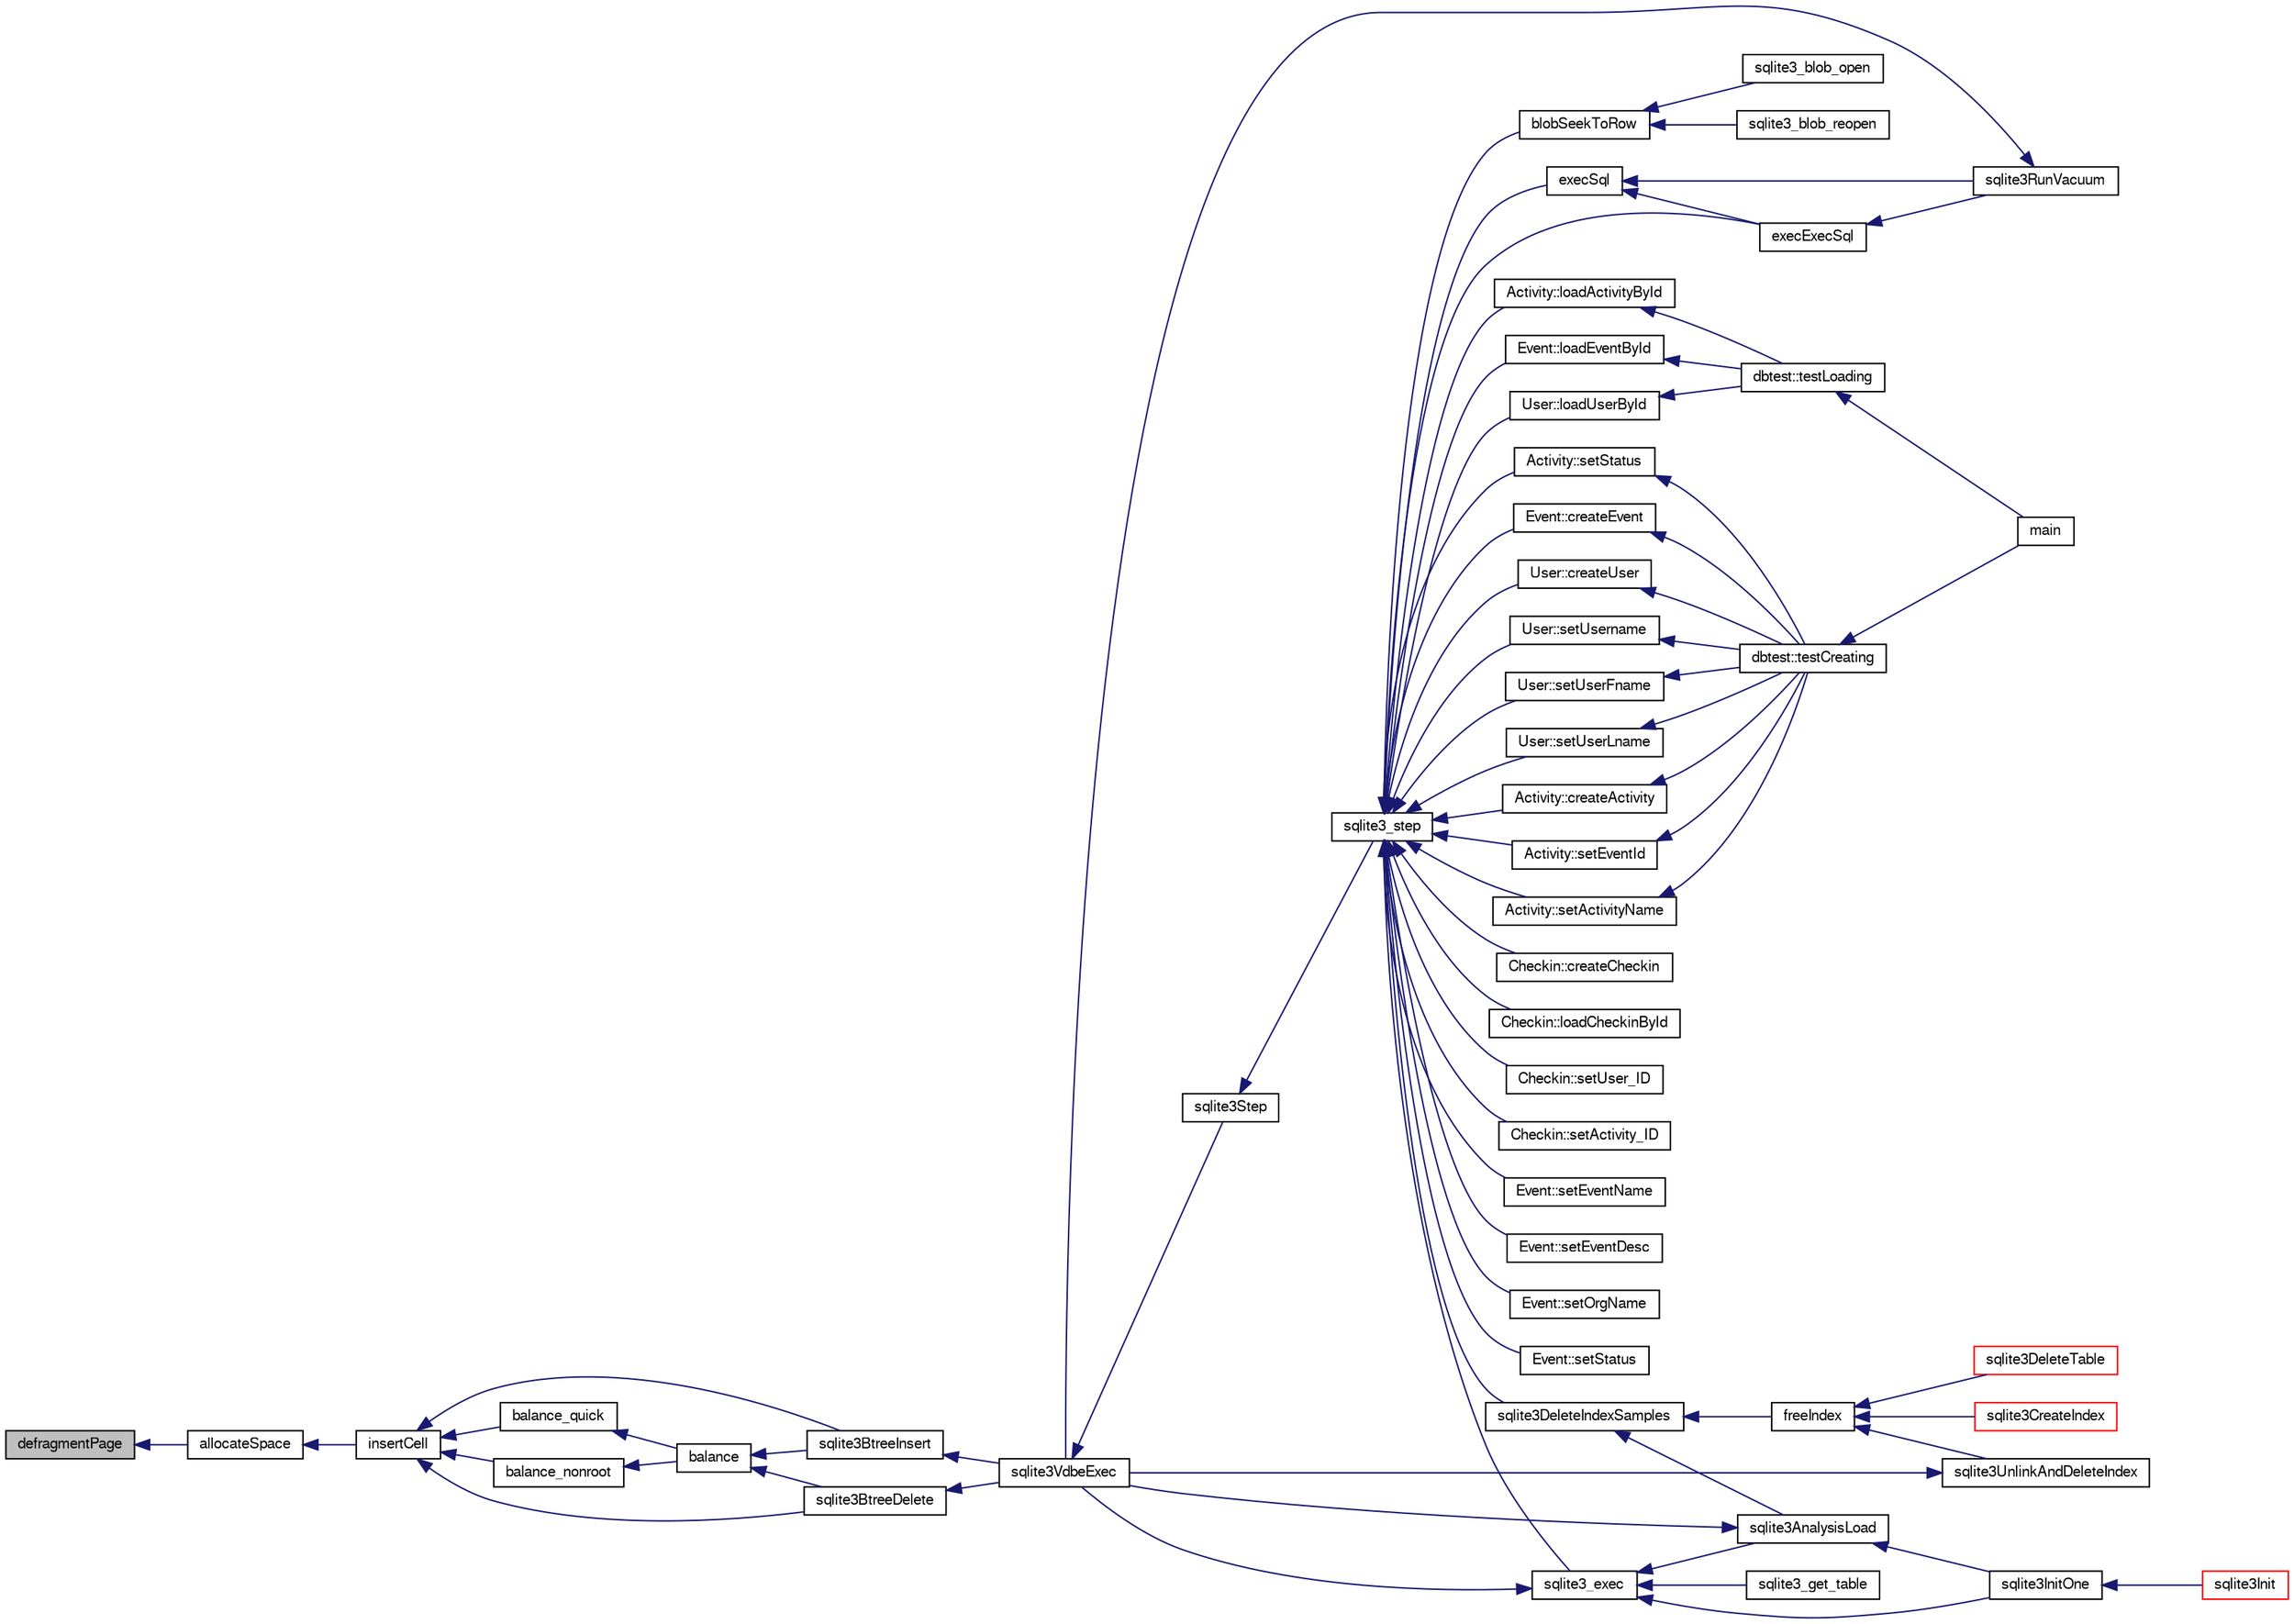 digraph "defragmentPage"
{
  edge [fontname="FreeSans",fontsize="10",labelfontname="FreeSans",labelfontsize="10"];
  node [fontname="FreeSans",fontsize="10",shape=record];
  rankdir="LR";
  Node85741 [label="defragmentPage",height=0.2,width=0.4,color="black", fillcolor="grey75", style="filled", fontcolor="black"];
  Node85741 -> Node85742 [dir="back",color="midnightblue",fontsize="10",style="solid",fontname="FreeSans"];
  Node85742 [label="allocateSpace",height=0.2,width=0.4,color="black", fillcolor="white", style="filled",URL="$sqlite3_8c.html#aa8fd260df51cfdf9caf212ff7106b4fe"];
  Node85742 -> Node85743 [dir="back",color="midnightblue",fontsize="10",style="solid",fontname="FreeSans"];
  Node85743 [label="insertCell",height=0.2,width=0.4,color="black", fillcolor="white", style="filled",URL="$sqlite3_8c.html#a16d3a955fe59894c541d500ddf92d7c0"];
  Node85743 -> Node85744 [dir="back",color="midnightblue",fontsize="10",style="solid",fontname="FreeSans"];
  Node85744 [label="balance_quick",height=0.2,width=0.4,color="black", fillcolor="white", style="filled",URL="$sqlite3_8c.html#a92f1869a02b8b9196e5ea7ed2e61c328"];
  Node85744 -> Node85745 [dir="back",color="midnightblue",fontsize="10",style="solid",fontname="FreeSans"];
  Node85745 [label="balance",height=0.2,width=0.4,color="black", fillcolor="white", style="filled",URL="$sqlite3_8c.html#a173f7c872fb68ccd3a20440d640b66c7"];
  Node85745 -> Node85746 [dir="back",color="midnightblue",fontsize="10",style="solid",fontname="FreeSans"];
  Node85746 [label="sqlite3BtreeInsert",height=0.2,width=0.4,color="black", fillcolor="white", style="filled",URL="$sqlite3_8c.html#aa6c6b68ed28d38984e5fa329794d7f02"];
  Node85746 -> Node85747 [dir="back",color="midnightblue",fontsize="10",style="solid",fontname="FreeSans"];
  Node85747 [label="sqlite3VdbeExec",height=0.2,width=0.4,color="black", fillcolor="white", style="filled",URL="$sqlite3_8c.html#a8ce40a614bdc56719c4d642b1e4dfb21"];
  Node85747 -> Node85748 [dir="back",color="midnightblue",fontsize="10",style="solid",fontname="FreeSans"];
  Node85748 [label="sqlite3Step",height=0.2,width=0.4,color="black", fillcolor="white", style="filled",URL="$sqlite3_8c.html#a3f2872e873e2758a4beedad1d5113554"];
  Node85748 -> Node85749 [dir="back",color="midnightblue",fontsize="10",style="solid",fontname="FreeSans"];
  Node85749 [label="sqlite3_step",height=0.2,width=0.4,color="black", fillcolor="white", style="filled",URL="$sqlite3_8h.html#ac1e491ce36b7471eb28387f7d3c74334"];
  Node85749 -> Node85750 [dir="back",color="midnightblue",fontsize="10",style="solid",fontname="FreeSans"];
  Node85750 [label="Activity::createActivity",height=0.2,width=0.4,color="black", fillcolor="white", style="filled",URL="$classActivity.html#a813cc5e52c14ab49b39014c134e3425b"];
  Node85750 -> Node85751 [dir="back",color="midnightblue",fontsize="10",style="solid",fontname="FreeSans"];
  Node85751 [label="dbtest::testCreating",height=0.2,width=0.4,color="black", fillcolor="white", style="filled",URL="$classdbtest.html#a8193e88a7df657069c8a6bd09c8243b7"];
  Node85751 -> Node85752 [dir="back",color="midnightblue",fontsize="10",style="solid",fontname="FreeSans"];
  Node85752 [label="main",height=0.2,width=0.4,color="black", fillcolor="white", style="filled",URL="$test_8cpp.html#ae66f6b31b5ad750f1fe042a706a4e3d4"];
  Node85749 -> Node85753 [dir="back",color="midnightblue",fontsize="10",style="solid",fontname="FreeSans"];
  Node85753 [label="Activity::loadActivityById",height=0.2,width=0.4,color="black", fillcolor="white", style="filled",URL="$classActivity.html#abe4ffb4f08a47212ebf9013259d9e7fd"];
  Node85753 -> Node85754 [dir="back",color="midnightblue",fontsize="10",style="solid",fontname="FreeSans"];
  Node85754 [label="dbtest::testLoading",height=0.2,width=0.4,color="black", fillcolor="white", style="filled",URL="$classdbtest.html#a6f98d82a2c8e2b9040848763504ddae1"];
  Node85754 -> Node85752 [dir="back",color="midnightblue",fontsize="10",style="solid",fontname="FreeSans"];
  Node85749 -> Node85755 [dir="back",color="midnightblue",fontsize="10",style="solid",fontname="FreeSans"];
  Node85755 [label="Activity::setEventId",height=0.2,width=0.4,color="black", fillcolor="white", style="filled",URL="$classActivity.html#adb1d0fd0d08f473e068f0a4086bfa9ca"];
  Node85755 -> Node85751 [dir="back",color="midnightblue",fontsize="10",style="solid",fontname="FreeSans"];
  Node85749 -> Node85756 [dir="back",color="midnightblue",fontsize="10",style="solid",fontname="FreeSans"];
  Node85756 [label="Activity::setActivityName",height=0.2,width=0.4,color="black", fillcolor="white", style="filled",URL="$classActivity.html#a62dc3737b33915a36086f9dd26d16a81"];
  Node85756 -> Node85751 [dir="back",color="midnightblue",fontsize="10",style="solid",fontname="FreeSans"];
  Node85749 -> Node85757 [dir="back",color="midnightblue",fontsize="10",style="solid",fontname="FreeSans"];
  Node85757 [label="Activity::setStatus",height=0.2,width=0.4,color="black", fillcolor="white", style="filled",URL="$classActivity.html#af618135a7738f4d2a7ee147a8ef912ea"];
  Node85757 -> Node85751 [dir="back",color="midnightblue",fontsize="10",style="solid",fontname="FreeSans"];
  Node85749 -> Node85758 [dir="back",color="midnightblue",fontsize="10",style="solid",fontname="FreeSans"];
  Node85758 [label="Checkin::createCheckin",height=0.2,width=0.4,color="black", fillcolor="white", style="filled",URL="$classCheckin.html#a4e40acdf7fff0e607f6de4f24f3a163c"];
  Node85749 -> Node85759 [dir="back",color="midnightblue",fontsize="10",style="solid",fontname="FreeSans"];
  Node85759 [label="Checkin::loadCheckinById",height=0.2,width=0.4,color="black", fillcolor="white", style="filled",URL="$classCheckin.html#a3461f70ea6c68475225f2a07f78a21e0"];
  Node85749 -> Node85760 [dir="back",color="midnightblue",fontsize="10",style="solid",fontname="FreeSans"];
  Node85760 [label="Checkin::setUser_ID",height=0.2,width=0.4,color="black", fillcolor="white", style="filled",URL="$classCheckin.html#a76ab640f4f912876dbebf183db5359c6"];
  Node85749 -> Node85761 [dir="back",color="midnightblue",fontsize="10",style="solid",fontname="FreeSans"];
  Node85761 [label="Checkin::setActivity_ID",height=0.2,width=0.4,color="black", fillcolor="white", style="filled",URL="$classCheckin.html#ab2ff3ec2604ec73a42af25874a00b232"];
  Node85749 -> Node85762 [dir="back",color="midnightblue",fontsize="10",style="solid",fontname="FreeSans"];
  Node85762 [label="Event::createEvent",height=0.2,width=0.4,color="black", fillcolor="white", style="filled",URL="$classEvent.html#a77adb9f4a46ffb32c2d931f0691f5903"];
  Node85762 -> Node85751 [dir="back",color="midnightblue",fontsize="10",style="solid",fontname="FreeSans"];
  Node85749 -> Node85763 [dir="back",color="midnightblue",fontsize="10",style="solid",fontname="FreeSans"];
  Node85763 [label="Event::loadEventById",height=0.2,width=0.4,color="black", fillcolor="white", style="filled",URL="$classEvent.html#afa66cea33f722dbeecb69cc98fdea055"];
  Node85763 -> Node85754 [dir="back",color="midnightblue",fontsize="10",style="solid",fontname="FreeSans"];
  Node85749 -> Node85764 [dir="back",color="midnightblue",fontsize="10",style="solid",fontname="FreeSans"];
  Node85764 [label="Event::setEventName",height=0.2,width=0.4,color="black", fillcolor="white", style="filled",URL="$classEvent.html#a10596b6ca077df05184e30d62b08729d"];
  Node85749 -> Node85765 [dir="back",color="midnightblue",fontsize="10",style="solid",fontname="FreeSans"];
  Node85765 [label="Event::setEventDesc",height=0.2,width=0.4,color="black", fillcolor="white", style="filled",URL="$classEvent.html#ae36b8377dcae792f1c5c4726024c981b"];
  Node85749 -> Node85766 [dir="back",color="midnightblue",fontsize="10",style="solid",fontname="FreeSans"];
  Node85766 [label="Event::setOrgName",height=0.2,width=0.4,color="black", fillcolor="white", style="filled",URL="$classEvent.html#a19aac0f776bd764563a54977656cf680"];
  Node85749 -> Node85767 [dir="back",color="midnightblue",fontsize="10",style="solid",fontname="FreeSans"];
  Node85767 [label="Event::setStatus",height=0.2,width=0.4,color="black", fillcolor="white", style="filled",URL="$classEvent.html#ab0a6b9285af0f4172eb841e2b80f8972"];
  Node85749 -> Node85768 [dir="back",color="midnightblue",fontsize="10",style="solid",fontname="FreeSans"];
  Node85768 [label="blobSeekToRow",height=0.2,width=0.4,color="black", fillcolor="white", style="filled",URL="$sqlite3_8c.html#afff57e13332b98c8a44a7cebe38962ab"];
  Node85768 -> Node85769 [dir="back",color="midnightblue",fontsize="10",style="solid",fontname="FreeSans"];
  Node85769 [label="sqlite3_blob_open",height=0.2,width=0.4,color="black", fillcolor="white", style="filled",URL="$sqlite3_8h.html#adb8ad839a5bdd62a43785132bc7dd518"];
  Node85768 -> Node85770 [dir="back",color="midnightblue",fontsize="10",style="solid",fontname="FreeSans"];
  Node85770 [label="sqlite3_blob_reopen",height=0.2,width=0.4,color="black", fillcolor="white", style="filled",URL="$sqlite3_8h.html#abc77c24fdc0150138490359a94360f7e"];
  Node85749 -> Node85771 [dir="back",color="midnightblue",fontsize="10",style="solid",fontname="FreeSans"];
  Node85771 [label="sqlite3DeleteIndexSamples",height=0.2,width=0.4,color="black", fillcolor="white", style="filled",URL="$sqlite3_8c.html#aaeda0302fbf61397ec009f65bed047ef"];
  Node85771 -> Node85772 [dir="back",color="midnightblue",fontsize="10",style="solid",fontname="FreeSans"];
  Node85772 [label="sqlite3AnalysisLoad",height=0.2,width=0.4,color="black", fillcolor="white", style="filled",URL="$sqlite3_8c.html#a48a2301c27e1d3d68708b9b8761b5a01"];
  Node85772 -> Node85747 [dir="back",color="midnightblue",fontsize="10",style="solid",fontname="FreeSans"];
  Node85772 -> Node85773 [dir="back",color="midnightblue",fontsize="10",style="solid",fontname="FreeSans"];
  Node85773 [label="sqlite3InitOne",height=0.2,width=0.4,color="black", fillcolor="white", style="filled",URL="$sqlite3_8c.html#ac4318b25df65269906b0379251fe9b85"];
  Node85773 -> Node85774 [dir="back",color="midnightblue",fontsize="10",style="solid",fontname="FreeSans"];
  Node85774 [label="sqlite3Init",height=0.2,width=0.4,color="red", fillcolor="white", style="filled",URL="$sqlite3_8c.html#aed74e3dc765631a833f522f425ff5a48"];
  Node85771 -> Node85874 [dir="back",color="midnightblue",fontsize="10",style="solid",fontname="FreeSans"];
  Node85874 [label="freeIndex",height=0.2,width=0.4,color="black", fillcolor="white", style="filled",URL="$sqlite3_8c.html#a00907c99c18d5bcb9d0b38c077146c31"];
  Node85874 -> Node85875 [dir="back",color="midnightblue",fontsize="10",style="solid",fontname="FreeSans"];
  Node85875 [label="sqlite3UnlinkAndDeleteIndex",height=0.2,width=0.4,color="black", fillcolor="white", style="filled",URL="$sqlite3_8c.html#a889f2dcb438c56db37a6d61e9f25e244"];
  Node85875 -> Node85747 [dir="back",color="midnightblue",fontsize="10",style="solid",fontname="FreeSans"];
  Node85874 -> Node85876 [dir="back",color="midnightblue",fontsize="10",style="solid",fontname="FreeSans"];
  Node85876 [label="sqlite3DeleteTable",height=0.2,width=0.4,color="red", fillcolor="white", style="filled",URL="$sqlite3_8c.html#a7fd3d507375a381a3807f92735318973"];
  Node85874 -> Node85786 [dir="back",color="midnightblue",fontsize="10",style="solid",fontname="FreeSans"];
  Node85786 [label="sqlite3CreateIndex",height=0.2,width=0.4,color="red", fillcolor="white", style="filled",URL="$sqlite3_8c.html#a8dbe5e590ab6c58a8c45f34f7c81e825"];
  Node85749 -> Node85940 [dir="back",color="midnightblue",fontsize="10",style="solid",fontname="FreeSans"];
  Node85940 [label="sqlite3_exec",height=0.2,width=0.4,color="black", fillcolor="white", style="filled",URL="$sqlite3_8h.html#a97487ec8150e0bcc8fa392ab8f0e24db"];
  Node85940 -> Node85747 [dir="back",color="midnightblue",fontsize="10",style="solid",fontname="FreeSans"];
  Node85940 -> Node85772 [dir="back",color="midnightblue",fontsize="10",style="solid",fontname="FreeSans"];
  Node85940 -> Node85773 [dir="back",color="midnightblue",fontsize="10",style="solid",fontname="FreeSans"];
  Node85940 -> Node85941 [dir="back",color="midnightblue",fontsize="10",style="solid",fontname="FreeSans"];
  Node85941 [label="sqlite3_get_table",height=0.2,width=0.4,color="black", fillcolor="white", style="filled",URL="$sqlite3_8h.html#a5effeac4e12df57beaa35c5be1f61579"];
  Node85749 -> Node85931 [dir="back",color="midnightblue",fontsize="10",style="solid",fontname="FreeSans"];
  Node85931 [label="execSql",height=0.2,width=0.4,color="black", fillcolor="white", style="filled",URL="$sqlite3_8c.html#a7d16651b98a110662f4c265eff0246cb"];
  Node85931 -> Node85932 [dir="back",color="midnightblue",fontsize="10",style="solid",fontname="FreeSans"];
  Node85932 [label="execExecSql",height=0.2,width=0.4,color="black", fillcolor="white", style="filled",URL="$sqlite3_8c.html#ac1be09a6c047f21133d16378d301e0d4"];
  Node85932 -> Node85933 [dir="back",color="midnightblue",fontsize="10",style="solid",fontname="FreeSans"];
  Node85933 [label="sqlite3RunVacuum",height=0.2,width=0.4,color="black", fillcolor="white", style="filled",URL="$sqlite3_8c.html#a5e83ddc7b3e7e8e79ad5d1fc92de1d2f"];
  Node85933 -> Node85747 [dir="back",color="midnightblue",fontsize="10",style="solid",fontname="FreeSans"];
  Node85931 -> Node85933 [dir="back",color="midnightblue",fontsize="10",style="solid",fontname="FreeSans"];
  Node85749 -> Node85932 [dir="back",color="midnightblue",fontsize="10",style="solid",fontname="FreeSans"];
  Node85749 -> Node85934 [dir="back",color="midnightblue",fontsize="10",style="solid",fontname="FreeSans"];
  Node85934 [label="User::createUser",height=0.2,width=0.4,color="black", fillcolor="white", style="filled",URL="$classUser.html#a22ed673939e8cc0a136130b809bba513"];
  Node85934 -> Node85751 [dir="back",color="midnightblue",fontsize="10",style="solid",fontname="FreeSans"];
  Node85749 -> Node85935 [dir="back",color="midnightblue",fontsize="10",style="solid",fontname="FreeSans"];
  Node85935 [label="User::loadUserById",height=0.2,width=0.4,color="black", fillcolor="white", style="filled",URL="$classUser.html#a863377665b7fb83c5547dcf9727f5092"];
  Node85935 -> Node85754 [dir="back",color="midnightblue",fontsize="10",style="solid",fontname="FreeSans"];
  Node85749 -> Node85936 [dir="back",color="midnightblue",fontsize="10",style="solid",fontname="FreeSans"];
  Node85936 [label="User::setUsername",height=0.2,width=0.4,color="black", fillcolor="white", style="filled",URL="$classUser.html#aa0497022a136cb78de785b0a39ae60b1"];
  Node85936 -> Node85751 [dir="back",color="midnightblue",fontsize="10",style="solid",fontname="FreeSans"];
  Node85749 -> Node85937 [dir="back",color="midnightblue",fontsize="10",style="solid",fontname="FreeSans"];
  Node85937 [label="User::setUserFname",height=0.2,width=0.4,color="black", fillcolor="white", style="filled",URL="$classUser.html#a72657eb55cd0ca437b4841a43f19912f"];
  Node85937 -> Node85751 [dir="back",color="midnightblue",fontsize="10",style="solid",fontname="FreeSans"];
  Node85749 -> Node85938 [dir="back",color="midnightblue",fontsize="10",style="solid",fontname="FreeSans"];
  Node85938 [label="User::setUserLname",height=0.2,width=0.4,color="black", fillcolor="white", style="filled",URL="$classUser.html#aa25973387e5afe1aa6f60dd6545e33b5"];
  Node85938 -> Node85751 [dir="back",color="midnightblue",fontsize="10",style="solid",fontname="FreeSans"];
  Node85745 -> Node86008 [dir="back",color="midnightblue",fontsize="10",style="solid",fontname="FreeSans"];
  Node86008 [label="sqlite3BtreeDelete",height=0.2,width=0.4,color="black", fillcolor="white", style="filled",URL="$sqlite3_8c.html#a65c40cd7ec987dbd25392a180f388fe7"];
  Node86008 -> Node85747 [dir="back",color="midnightblue",fontsize="10",style="solid",fontname="FreeSans"];
  Node85743 -> Node86009 [dir="back",color="midnightblue",fontsize="10",style="solid",fontname="FreeSans"];
  Node86009 [label="balance_nonroot",height=0.2,width=0.4,color="black", fillcolor="white", style="filled",URL="$sqlite3_8c.html#a513ba5c0beb3462a4b60064469f1539d"];
  Node86009 -> Node85745 [dir="back",color="midnightblue",fontsize="10",style="solid",fontname="FreeSans"];
  Node85743 -> Node85746 [dir="back",color="midnightblue",fontsize="10",style="solid",fontname="FreeSans"];
  Node85743 -> Node86008 [dir="back",color="midnightblue",fontsize="10",style="solid",fontname="FreeSans"];
}
